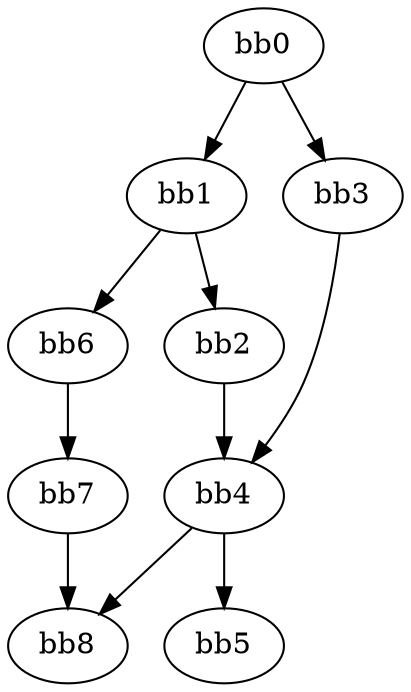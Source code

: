 digraph {
    0 [ label = "bb0\l" ]
    1 [ label = "bb1\l" ]
    2 [ label = "bb2\l" ]
    3 [ label = "bb3\l" ]
    4 [ label = "bb4\l" ]
    5 [ label = "bb5\l" ]
    6 [ label = "bb6\l" ]
    7 [ label = "bb7\l" ]
    8 [ label = "bb8\l" ]
    0 -> 1 [ ]
    0 -> 3 [ ]
    1 -> 2 [ ]
    1 -> 6 [ ]
    2 -> 4 [ ]
    3 -> 4 [ ]
    4 -> 5 [ ]
    4 -> 8 [ ]
    6 -> 7 [ ]
    7 -> 8 [ ]
}

